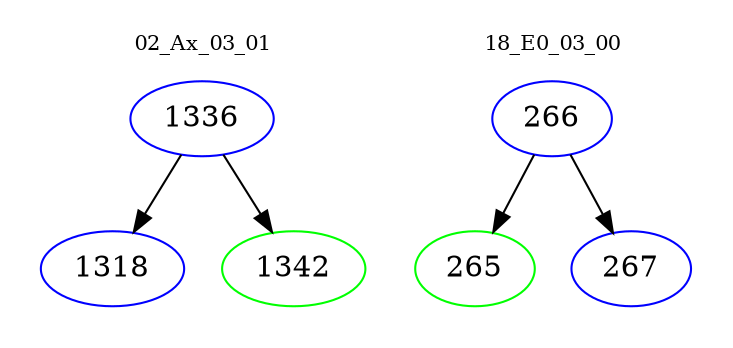 digraph{
subgraph cluster_0 {
color = white
label = "02_Ax_03_01";
fontsize=10;
T0_1336 [label="1336", color="blue"]
T0_1336 -> T0_1318 [color="black"]
T0_1318 [label="1318", color="blue"]
T0_1336 -> T0_1342 [color="black"]
T0_1342 [label="1342", color="green"]
}
subgraph cluster_1 {
color = white
label = "18_E0_03_00";
fontsize=10;
T1_266 [label="266", color="blue"]
T1_266 -> T1_265 [color="black"]
T1_265 [label="265", color="green"]
T1_266 -> T1_267 [color="black"]
T1_267 [label="267", color="blue"]
}
}
